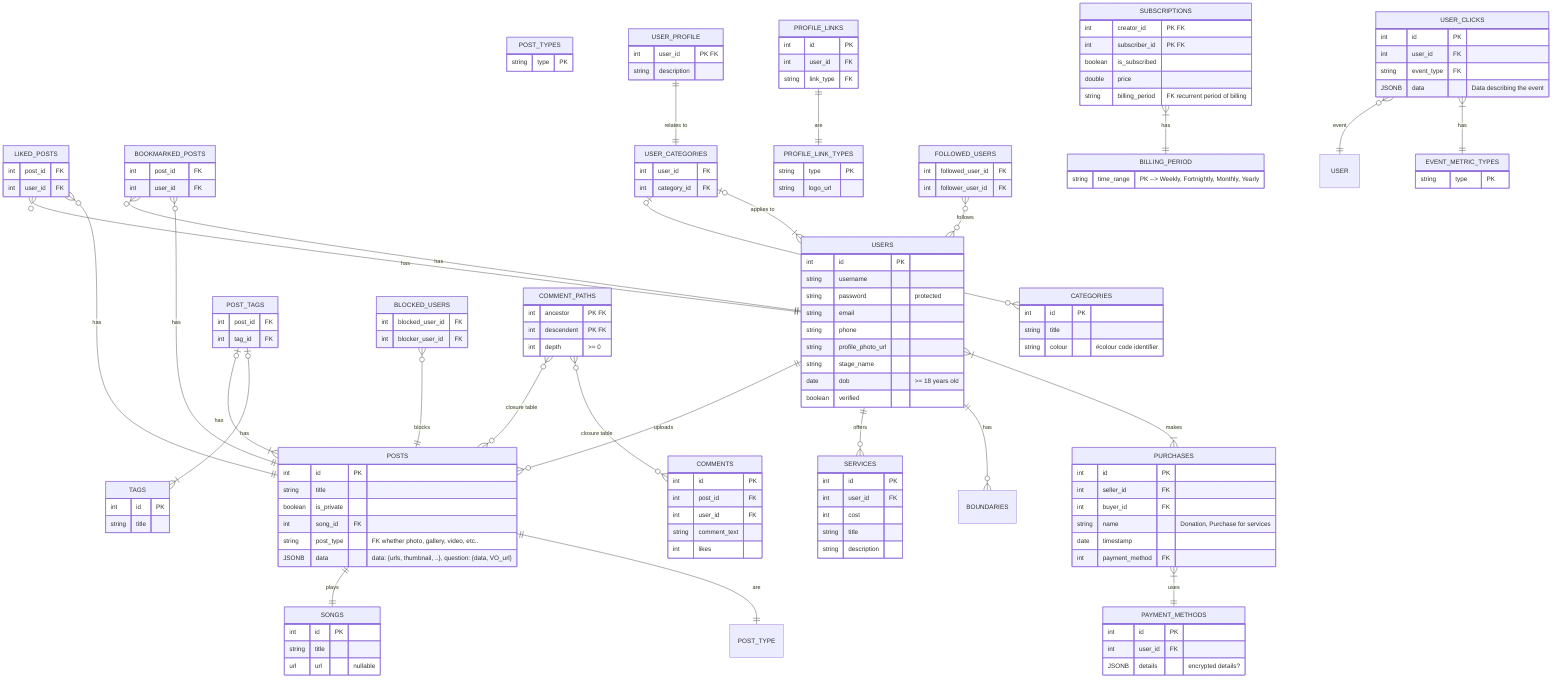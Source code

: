 erDiagram
    USERS ||--o{ POSTS : uploads
    USERS ||--o{ SERVICES : offers
    USERS ||--o{ BOUNDARIES : has
    POSTS ||--|| SONGS : plays
    POSTS ||--|| POST_TYPE : are
    USERS {
        int id PK
        string username
        string password "protected"
        string email
        string phone
        string profile_photo_url
        string stage_name
        date dob ">= 18 years old"
        boolean verified
    }
    POSTS {
        int id PK
        string title
        boolean is_private
        int song_id FK
        string post_type "FK whether photo, gallery, video, etc.."
        JSONB data "data: {urls, thumbnail, ..}, question: {data, VO_url}"
    }
    POST_TYPES   {
        string type PK
    }
    SONGS   {
        int id PK
        string title
        url url "nullable"
    }
    SERVICES  {
        int id PK
        int user_id FK
        int cost
        string title
        string description
    }

    LIKED_POSTS }o--|| USERS : has
    LIKED_POSTS }o--|| POSTS : has
    LIKED_POSTS  {
        int post_id FK
        int user_id FK
    }

    BOOKMARKED_POSTS }o--|| USERS : has
    BOOKMARKED_POSTS }o--|| POSTS : has
    BOOKMARKED_POSTS {
        int post_id FK
        int user_id FK
    }
    USER_PROFILE ||--|| USER_CATEGORIES : "relates to"
    USER_CATEGORIES |o--o{ CATEGORIES : "applies to"
    USER_CATEGORIES |o--|{ USERS : "applies to"
    CATEGORIES  {
        int id PK
        string title
        string colour "#colour code identifier"
    }
    USER_CATEGORIES {
        int user_id FK
        int category_id FK
    }
    USER_PROFILE  {
        int user_id "PK FK"
        string description

    }
    PROFILE_LINKS ||--|| PROFILE_LINK_TYPES : are
    PROFILE_LINKS   {
        int id PK
        int user_id FK
        string link_type FK
    }
    PROFILE_LINK_TYPES   {
        string type PK
        string logo_url
    }


    POST_TAGS |o--|{ POSTS : has
    POST_TAGS |o--|{ TAGS : has
    TAGS  {
        int id PK
        string title
    }
    POST_TAGS {
        int post_id FK
        int tag_id FK
    }

    FOLLOWED_USERS }o--o{ USERS : follows
    BLOCKED_USERS }o--|| POSTS : blocks
    FOLLOWED_USERS {
        int followed_user_id FK
        int follower_user_id FK
    }
    BLOCKED_USERS {
        int blocked_user_id FK
        int blocker_user_id FK
    }

    COMMENT_PATHS }o--o{ POSTS : "closure table"
    COMMENT_PATHS }o--o{ COMMENTS : "closure table"

    COMMENTS    {
        int id PK
        int post_id FK
        int user_id FK
        string comment_text
        int likes
    }
    COMMENT_PATHS   {
        int ancestor "PK FK"
        int descendent "PK FK"
        int depth ">= 0"
    }

    SUBSCRIPTIONS }|--|| BILLING_PERIOD : has
    SUBSCRIPTIONS   {
        int creator_id "PK FK"
        int subscriber_id "PK FK"
        boolean is_subscribed
        double price
        string billing_period "FK recurrent period of billing"
    }

    BILLING_PERIOD   {
        string time_range "PK --> Weekly, Fortnightly, Monthly, Yearly"
    }

    USERS }|--|{ PURCHASES : makes
    PURCHASES }|--|| PAYMENT_METHODS : uses
    PURCHASES   {
        int id PK
        int seller_id FK
        int buyer_id FK
        string name "Donation, Purchase for services"
        date timestamp
        int payment_method FK
    }

    PAYMENT_METHODS {
        int id PK
        int user_id FK
        JSONB details "encrypted details?"
    }

    USER_CLICKS }o--|| USER : event
    USER_CLICKS }|--|| EVENT_METRIC_TYPES : has
    USER_CLICKS {
        int id PK
        int user_id FK
        string event_type FK
        JSONB data "Data describing the event"
    }

    EVENT_METRIC_TYPES {
        string type PK
    }